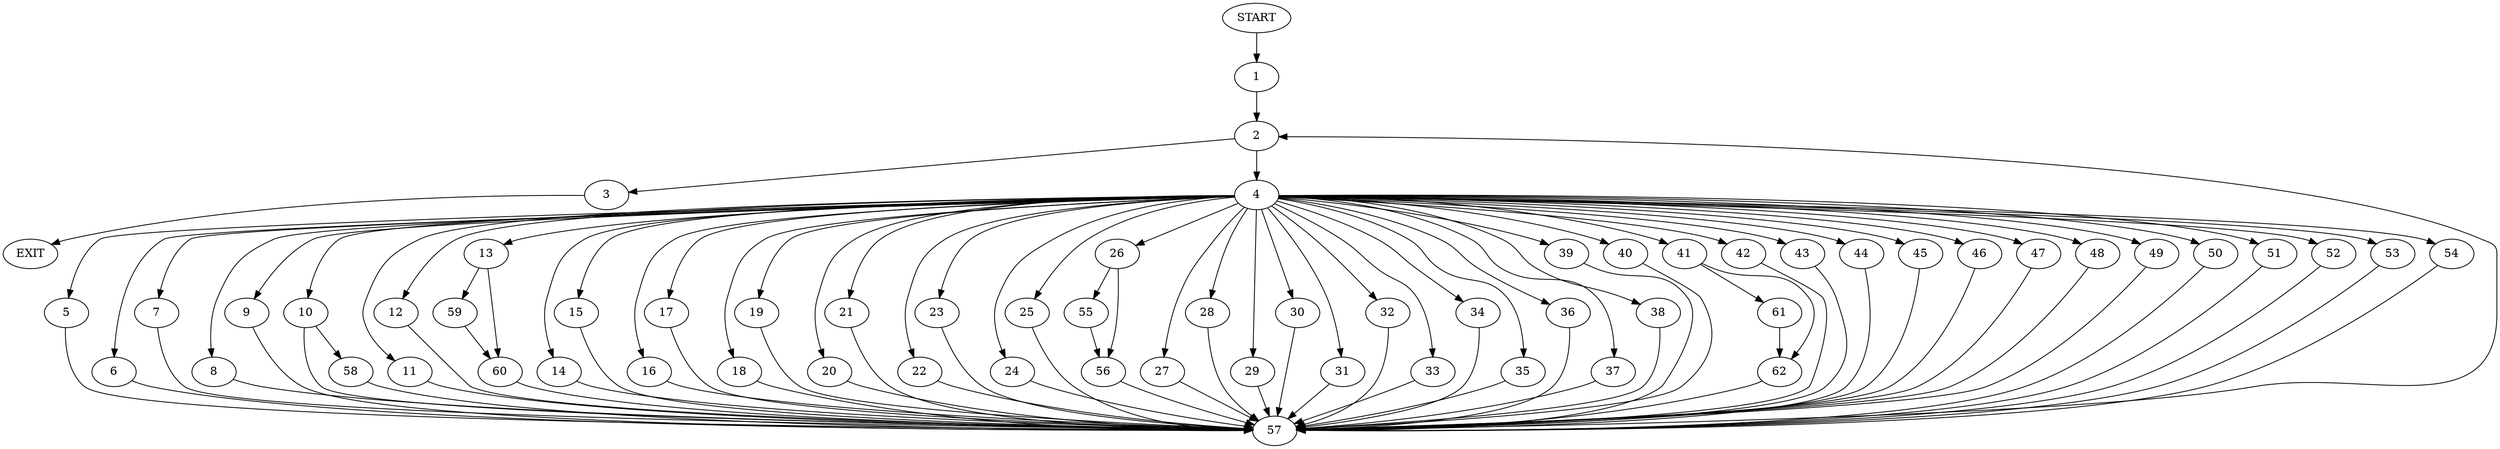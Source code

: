 digraph {
0 [label="START"]
63 [label="EXIT"]
0 -> 1
1 -> 2
2 -> 3
2 -> 4
3 -> 63
4 -> 5
4 -> 6
4 -> 7
4 -> 8
4 -> 9
4 -> 10
4 -> 11
4 -> 12
4 -> 13
4 -> 14
4 -> 15
4 -> 16
4 -> 17
4 -> 18
4 -> 19
4 -> 20
4 -> 21
4 -> 22
4 -> 23
4 -> 24
4 -> 25
4 -> 26
4 -> 27
4 -> 28
4 -> 29
4 -> 30
4 -> 31
4 -> 32
4 -> 33
4 -> 34
4 -> 35
4 -> 36
4 -> 37
4 -> 38
4 -> 39
4 -> 40
4 -> 41
4 -> 42
4 -> 43
4 -> 44
4 -> 45
4 -> 46
4 -> 47
4 -> 48
4 -> 49
4 -> 50
4 -> 51
4 -> 52
4 -> 53
4 -> 54
26 -> 55
26 -> 56
39 -> 57
30 -> 57
23 -> 57
50 -> 57
14 -> 57
37 -> 57
35 -> 57
25 -> 57
12 -> 57
46 -> 57
5 -> 57
45 -> 57
10 -> 58
10 -> 57
6 -> 57
29 -> 57
52 -> 57
47 -> 57
53 -> 57
54 -> 57
24 -> 57
13 -> 59
13 -> 60
28 -> 57
22 -> 57
48 -> 57
32 -> 57
34 -> 57
11 -> 57
36 -> 57
43 -> 57
40 -> 57
8 -> 57
21 -> 57
20 -> 57
51 -> 57
16 -> 57
41 -> 61
41 -> 62
42 -> 57
7 -> 57
9 -> 57
33 -> 57
27 -> 57
19 -> 57
15 -> 57
44 -> 57
38 -> 57
31 -> 57
17 -> 57
18 -> 57
49 -> 57
57 -> 2
61 -> 62
62 -> 57
58 -> 57
59 -> 60
60 -> 57
56 -> 57
55 -> 56
}
